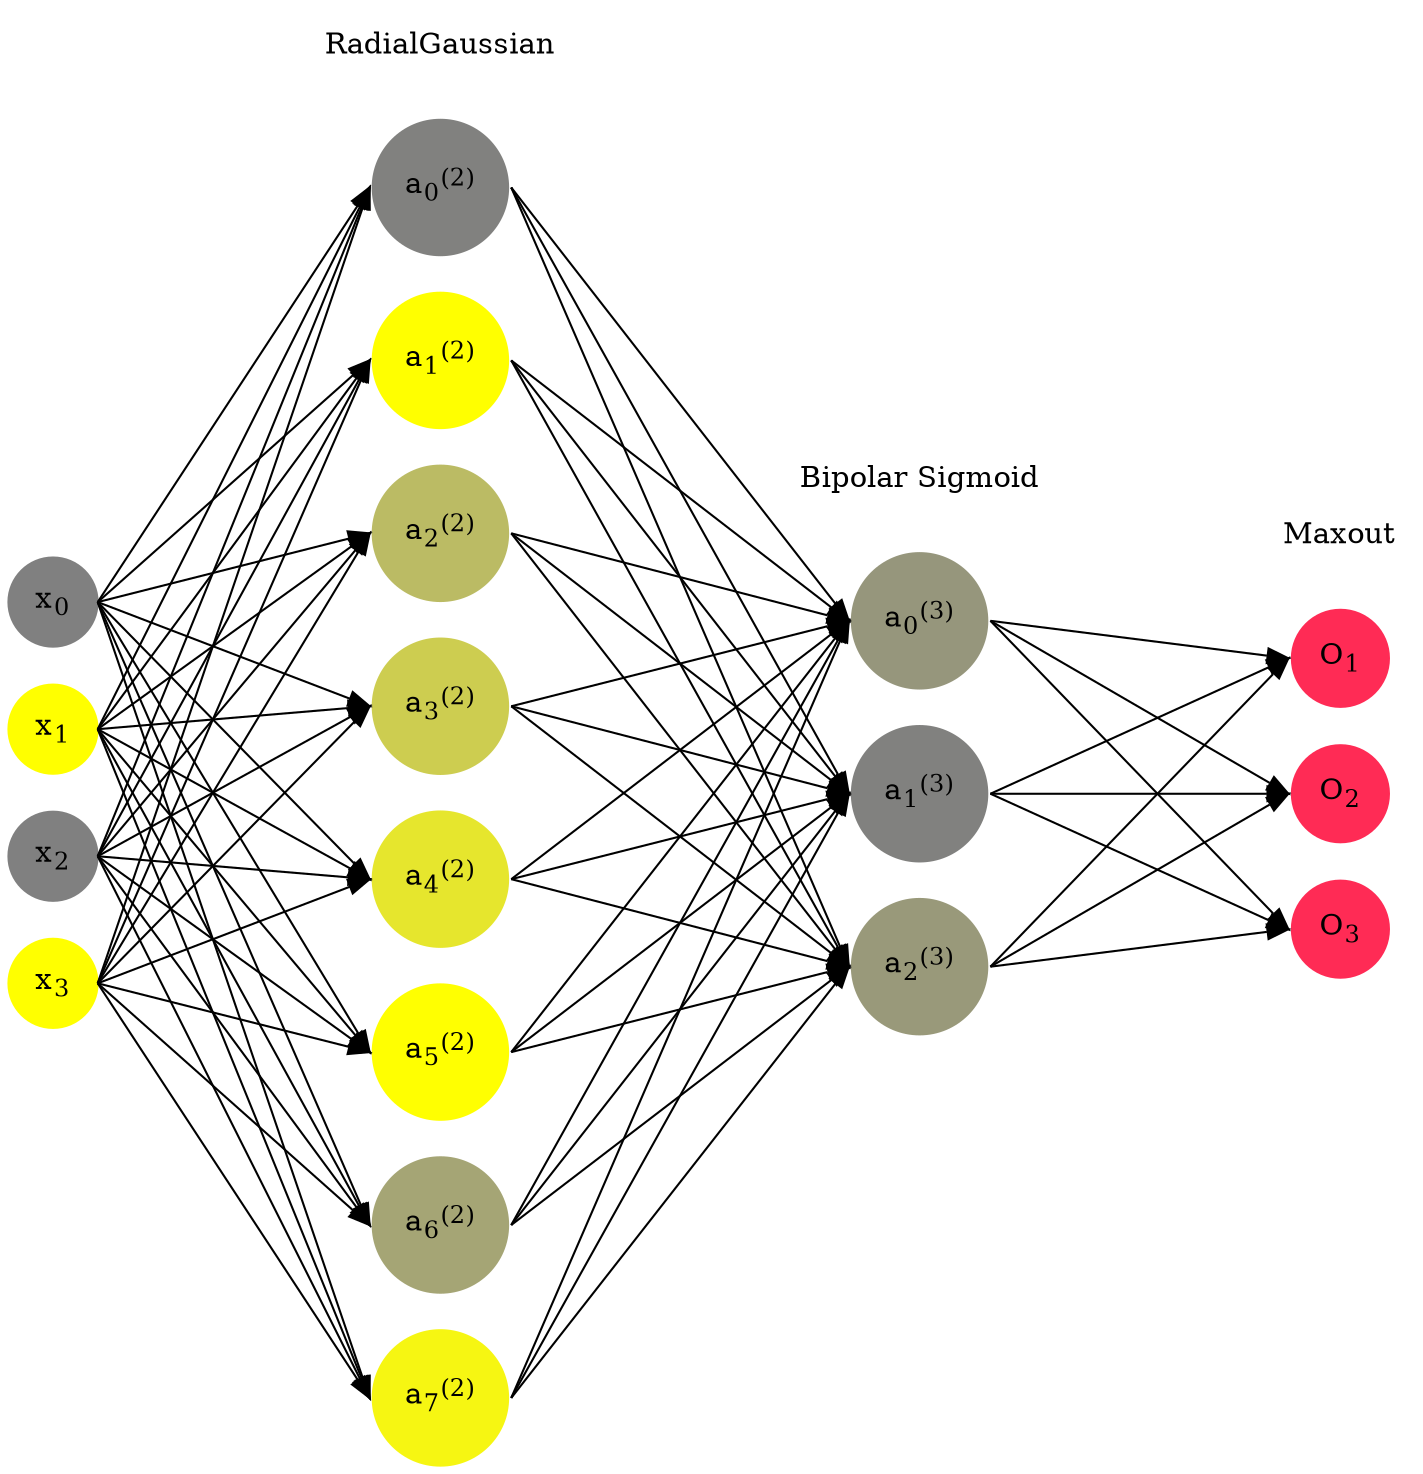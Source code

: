 digraph G {
	rankdir = LR;
	splines=false;
	edge[style=invis];
	ranksep= 1.4;
	{
	node [shape=circle, color="0.1667, 0.0, 0.5", style=filled, fillcolor="0.1667, 0.0, 0.5"];
	x0 [label=<x<sub>0</sub>>];
	}
	{
	node [shape=circle, color="0.1667, 1.0, 1.0", style=filled, fillcolor="0.1667, 1.0, 1.0"];
	x1 [label=<x<sub>1</sub>>];
	}
	{
	node [shape=circle, color="0.1667, 0.0, 0.5", style=filled, fillcolor="0.1667, 0.0, 0.5"];
	x2 [label=<x<sub>2</sub>>];
	}
	{
	node [shape=circle, color="0.1667, 1.0, 1.0", style=filled, fillcolor="0.1667, 1.0, 1.0"];
	x3 [label=<x<sub>3</sub>>];
	}
	{
	node [shape=circle, color="0.1667, 0.012204, 0.506102", style=filled, fillcolor="0.1667, 0.012204, 0.506102"];
	a02 [label=<a<sub>0</sub><sup>(2)</sup>>];
	}
	{
	node [shape=circle, color="0.1667, 0.999407, 0.999703", style=filled, fillcolor="0.1667, 0.999407, 0.999703"];
	a12 [label=<a<sub>1</sub><sup>(2)</sup>>];
	}
	{
	node [shape=circle, color="0.1667, 0.465932, 0.732966", style=filled, fillcolor="0.1667, 0.465932, 0.732966"];
	a22 [label=<a<sub>2</sub><sup>(2)</sup>>];
	}
	{
	node [shape=circle, color="0.1667, 0.607804, 0.803902", style=filled, fillcolor="0.1667, 0.607804, 0.803902"];
	a32 [label=<a<sub>3</sub><sup>(2)</sup>>];
	}
	{
	node [shape=circle, color="0.1667, 0.801913, 0.900957", style=filled, fillcolor="0.1667, 0.801913, 0.900957"];
	a42 [label=<a<sub>4</sub><sup>(2)</sup>>];
	}
	{
	node [shape=circle, color="0.1667, 0.994562, 0.997281", style=filled, fillcolor="0.1667, 0.994562, 0.997281"];
	a52 [label=<a<sub>5</sub><sup>(2)</sup>>];
	}
	{
	node [shape=circle, color="0.1667, 0.290053, 0.645027", style=filled, fillcolor="0.1667, 0.290053, 0.645027"];
	a62 [label=<a<sub>6</sub><sup>(2)</sup>>];
	}
	{
	node [shape=circle, color="0.1667, 0.924660, 0.962330", style=filled, fillcolor="0.1667, 0.924660, 0.962330"];
	a72 [label=<a<sub>7</sub><sup>(2)</sup>>];
	}
	{
	node [shape=circle, color="0.1667, 0.175332, 0.587666", style=filled, fillcolor="0.1667, 0.175332, 0.587666"];
	a03 [label=<a<sub>0</sub><sup>(3)</sup>>];
	}
	{
	node [shape=circle, color="0.1667, 0.009237, 0.504619", style=filled, fillcolor="0.1667, 0.009237, 0.504619"];
	a13 [label=<a<sub>1</sub><sup>(3)</sup>>];
	}
	{
	node [shape=circle, color="0.1667, 0.202340, 0.601170", style=filled, fillcolor="0.1667, 0.202340, 0.601170"];
	a23 [label=<a<sub>2</sub><sup>(3)</sup>>];
	}
	{
	node [shape=circle, color="0.9667, 0.83, 1.0", style=filled, fillcolor="0.9667, 0.83, 1.0"];
	O1 [label=<O<sub>1</sub>>];
	}
	{
	node [shape=circle, color="0.9667, 0.83, 1.0", style=filled, fillcolor="0.9667, 0.83, 1.0"];
	O2 [label=<O<sub>2</sub>>];
	}
	{
	node [shape=circle, color="0.9667, 0.83, 1.0", style=filled, fillcolor="0.9667, 0.83, 1.0"];
	O3 [label=<O<sub>3</sub>>];
	}
	{
	rank=same;
	x0->x1->x2->x3;
	}
	{
	rank=same;
	a02->a12->a22->a32->a42->a52->a62->a72;
	}
	{
	rank=same;
	a03->a13->a23;
	}
	{
	rank=same;
	O1->O2->O3;
	}
	l1 [shape=plaintext,label="RadialGaussian"];
	l1->a02;
	{rank=same; l1;a02};
	l2 [shape=plaintext,label="Bipolar Sigmoid"];
	l2->a03;
	{rank=same; l2;a03};
	l3 [shape=plaintext,label="Maxout"];
	l3->O1;
	{rank=same; l3;O1};
edge[style=solid, tailport=e, headport=w];
	{x0;x1;x2;x3} -> {a02;a12;a22;a32;a42;a52;a62;a72};
	{a02;a12;a22;a32;a42;a52;a62;a72} -> {a03;a13;a23};
	{a03;a13;a23} -> {O1,O2,O3};
}